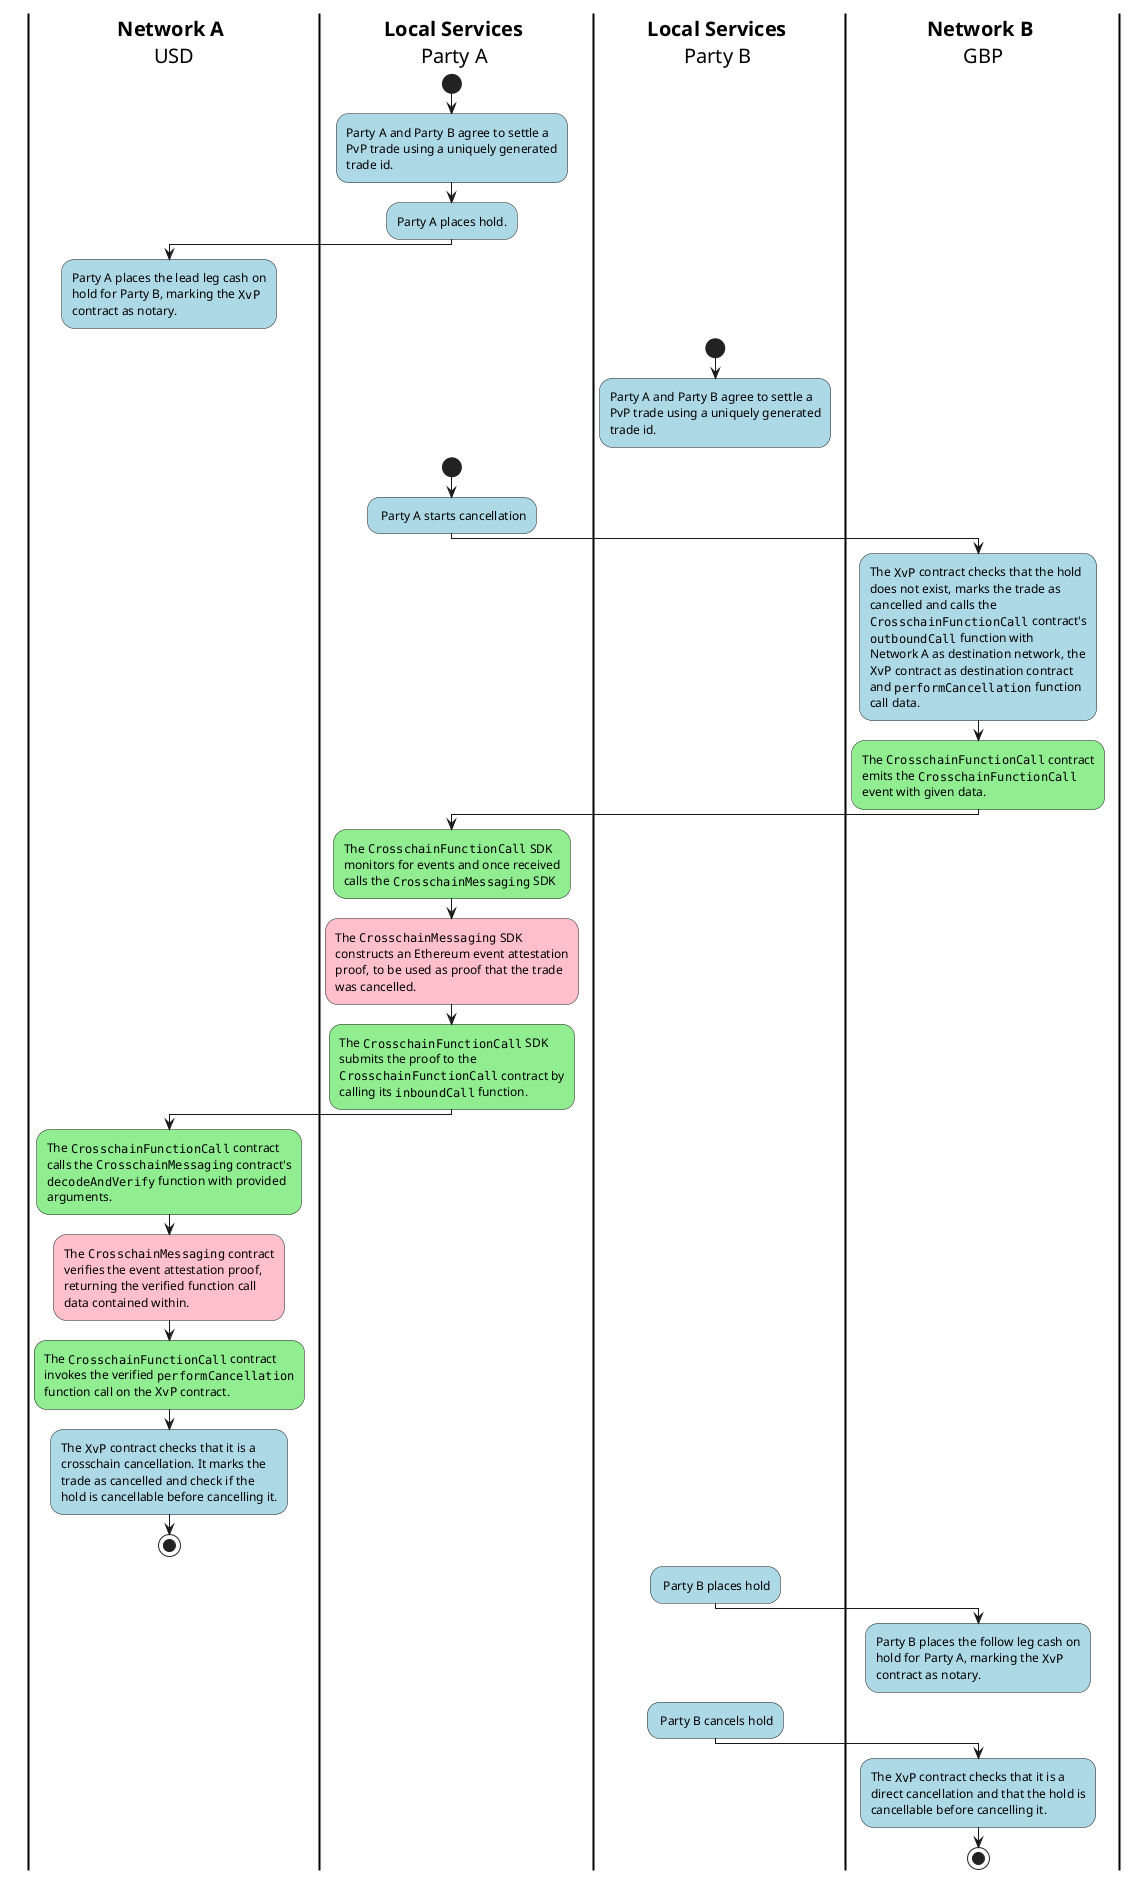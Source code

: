 @startuml 2_3_1_pvp_cancellation_on_follow_ledger_activity_diagram
skinparam ActivityBackgroundColor LightBlue
skinparam activityDiamondBackgroundColor transparent
skinparam defaultTextAlignment left
skinparam shadowing false
skinparam Swimlane {
  TitleFontColor black
  TitleFontSize 20
  BorderColor black
  BorderThickness 2
  width 500
}

| **Network A**\n        USD  |
| **Local Services**\n        Party A |
| **Local Services**\n        Party B |

| **Local Services**\n        Party A |

  start
  :Party A and Party B agree to settle a
  PvP trade using a uniquely generated
  trade id.;
  :Party A places hold.;

| **Network A**\n        USD  |

  :Party A places the lead leg cash on
  hold for Party B, marking the ""XvP""
  contract as notary.;
  detach

| **Local Services**\n        Party B |

  start
  :Party A and Party B agree to settle a
  PvP trade using a uniquely generated
  trade id.;
  detach

| **Local Services**\n        Party A |

  start
  : Party A starts cancellation;

| **Network B**\n        GBP |

  :The ""XvP"" contract checks that the hold
  does not exist, marks the trade as
  cancelled and calls the
  ""CrosschainFunctionCall"" contract's
  ""outboundCall"" function with
  Network A as destination network, the
  ""XvP"" contract as destination contract
  and ""performCancellation"" function
  call data.;
  #lightGreen:The ""CrosschainFunctionCall"" contract
  emits the ""CrosschainFunctionCall""
  event with given data.;

| **Local Services**\n        Party A |

   #lightGreen:The ""CrosschainFunctionCall"" SDK
   monitors for events and once received
   calls the ""CrosschainMessaging"" SDK;
   #Pink:The ""CrosschainMessaging"" SDK
   constructs an Ethereum event attestation
   proof, to be used as proof that the trade
   was cancelled.;
   #lightGreen:The ""CrosschainFunctionCall"" SDK
   submits the proof to the
   ""CrosschainFunctionCall"" contract by
   calling its ""inboundCall"" function.;

| **Network A**\n        USD  |

  #lightGreen:The ""CrosschainFunctionCall"" contract
  calls the ""CrosschainMessaging"" contract's
  ""decodeAndVerify"" function with provided
  arguments.;
  #Pink:The ""CrosschainMessaging"" contract
  verifies the event attestation proof,
  returning the verified function call
  data contained within.;
  #lightGreen:The ""CrosschainFunctionCall"" contract
  invokes the verified ""performCancellation""
  function call on the ""XvP"" contract.;
  :The ""XvP"" contract checks that it is a
  crosschain cancellation. It marks the
  trade as cancelled and check if the
  hold is cancellable before cancelling it.;
  stop

| **Local Services**\n        Party B |

  : Party B places hold;

| **Network B**\n        GBP |

  :Party B places the follow leg cash on
  hold for Party A, marking the ""XvP""
  contract as notary.;
  detach

| **Local Services**\n        Party B |

  : Party B cancels hold;

| **Network B**\n        GBP |

  :The ""XvP"" contract checks that it is a
  direct cancellation and that the hold is
  cancellable before cancelling it.;
  stop

@enduml

